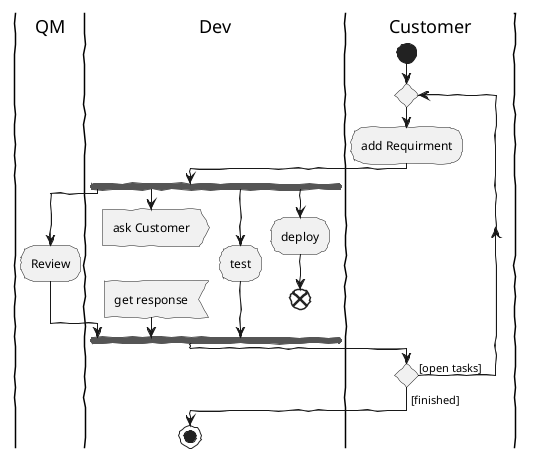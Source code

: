 @startuml
' Welche Schriften gibt es auf dem System?
' listfonts als plantUML-Kommando gibt's aus.
skinparam DefaultFontName "FG Virgil"
skinparam handwritten true
skinparam monochrome true
skinparam packageStyle rect
skinparam shadowing false


 |QM|
  |Dev|
  |Customer|
  start
  repeat
  :add Requirment;
  |Dev|
  fork
    |QM|
    :Review;
    |Dev|
    fork again 
    :ask Customer>
	Detach
	:get response<
  fork again 
  :test;
  fork again
  :deploy;
  end
 |Dev|
  end fork
   |Customer|
     repeat while () is ([open tasks])
->[finished];
|Dev|
stop 
@enduml
